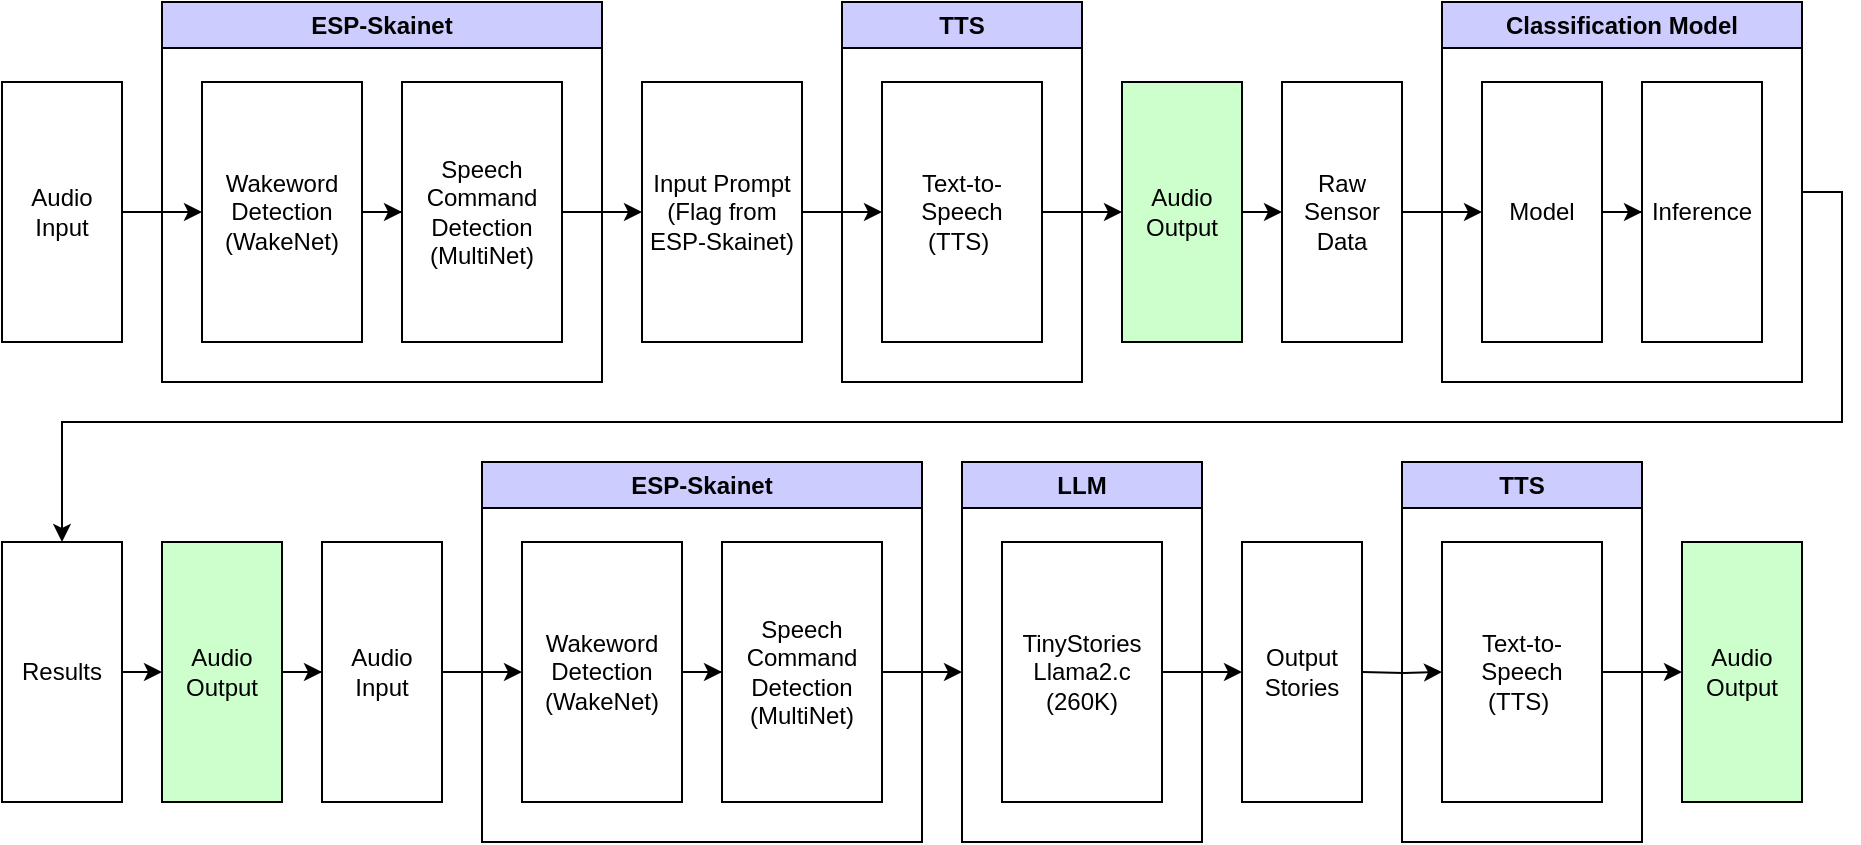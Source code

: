 <mxfile version="25.0.2">
  <diagram name="Page-1" id="g1PIyUs3FElVOOJhLasf">
    <mxGraphModel dx="2524" dy="836" grid="1" gridSize="10" guides="1" tooltips="1" connect="1" arrows="1" fold="1" page="1" pageScale="1" pageWidth="850" pageHeight="1100" math="0" shadow="0">
      <root>
        <mxCell id="0" />
        <mxCell id="1" parent="0" />
        <mxCell id="3cKVN74rRkKG_wHLdOeD-18" style="edgeStyle=orthogonalEdgeStyle;rounded=0;orthogonalLoop=1;jettySize=auto;html=1;exitX=1;exitY=0.5;exitDx=0;exitDy=0;" parent="1" source="3cKVN74rRkKG_wHLdOeD-1" target="3cKVN74rRkKG_wHLdOeD-3" edge="1">
          <mxGeometry relative="1" as="geometry" />
        </mxCell>
        <mxCell id="3cKVN74rRkKG_wHLdOeD-1" value="Audio Input" style="rounded=0;whiteSpace=wrap;html=1;" parent="1" vertex="1">
          <mxGeometry x="-840" y="170" width="60" height="130" as="geometry" />
        </mxCell>
        <mxCell id="3cKVN74rRkKG_wHLdOeD-19" style="edgeStyle=orthogonalEdgeStyle;rounded=0;orthogonalLoop=1;jettySize=auto;html=1;entryX=0;entryY=0.5;entryDx=0;entryDy=0;" parent="1" source="3cKVN74rRkKG_wHLdOeD-3" target="3cKVN74rRkKG_wHLdOeD-4" edge="1">
          <mxGeometry relative="1" as="geometry" />
        </mxCell>
        <mxCell id="3cKVN74rRkKG_wHLdOeD-3" value="Wakeword Detection (WakeNet)" style="rounded=0;whiteSpace=wrap;html=1;" parent="1" vertex="1">
          <mxGeometry x="-740" y="170" width="80" height="130" as="geometry" />
        </mxCell>
        <mxCell id="3cKVN74rRkKG_wHLdOeD-20" style="edgeStyle=orthogonalEdgeStyle;rounded=0;orthogonalLoop=1;jettySize=auto;html=1;entryX=0;entryY=0.5;entryDx=0;entryDy=0;" parent="1" source="3cKVN74rRkKG_wHLdOeD-4" target="3cKVN74rRkKG_wHLdOeD-6" edge="1">
          <mxGeometry relative="1" as="geometry" />
        </mxCell>
        <mxCell id="zPe-NcnxavaPHao_9mBW-1" style="edgeStyle=orthogonalEdgeStyle;rounded=0;orthogonalLoop=1;jettySize=auto;html=1;" parent="1" source="3cKVN74rRkKG_wHLdOeD-6" target="3cKVN74rRkKG_wHLdOeD-16" edge="1">
          <mxGeometry relative="1" as="geometry" />
        </mxCell>
        <mxCell id="3cKVN74rRkKG_wHLdOeD-6" value="Input Prompt (Flag from ESP-Skainet)" style="rounded=0;whiteSpace=wrap;html=1;" parent="1" vertex="1">
          <mxGeometry x="-520" y="170" width="80" height="130" as="geometry" />
        </mxCell>
        <mxCell id="3cKVN74rRkKG_wHLdOeD-22" style="edgeStyle=orthogonalEdgeStyle;rounded=0;orthogonalLoop=1;jettySize=auto;html=1;exitX=1;exitY=0.5;exitDx=0;exitDy=0;entryX=0;entryY=0.5;entryDx=0;entryDy=0;" parent="1" source="3cKVN74rRkKG_wHLdOeD-7" target="3cKVN74rRkKG_wHLdOeD-8" edge="1">
          <mxGeometry relative="1" as="geometry" />
        </mxCell>
        <mxCell id="3cKVN74rRkKG_wHLdOeD-8" value="Output Stories" style="rounded=0;whiteSpace=wrap;html=1;" parent="1" vertex="1">
          <mxGeometry x="-220" y="400" width="60" height="130" as="geometry" />
        </mxCell>
        <mxCell id="3cKVN74rRkKG_wHLdOeD-9" value="ESP-Skainet" style="swimlane;whiteSpace=wrap;html=1;fillColor=#CCCCFF;" parent="1" vertex="1">
          <mxGeometry x="-760" y="130" width="220" height="190" as="geometry" />
        </mxCell>
        <mxCell id="3cKVN74rRkKG_wHLdOeD-4" value="Speech Command Detection (MultiNet)" style="rounded=0;whiteSpace=wrap;html=1;" parent="3cKVN74rRkKG_wHLdOeD-9" vertex="1">
          <mxGeometry x="120" y="40" width="80" height="130" as="geometry" />
        </mxCell>
        <mxCell id="zPe-NcnxavaPHao_9mBW-2" style="edgeStyle=orthogonalEdgeStyle;rounded=0;orthogonalLoop=1;jettySize=auto;html=1;exitX=1;exitY=0.5;exitDx=0;exitDy=0;entryX=0;entryY=0.5;entryDx=0;entryDy=0;" parent="1" source="3cKVN74rRkKG_wHLdOeD-10" target="RC4pYqpB743RhAyDRoEa-1" edge="1">
          <mxGeometry relative="1" as="geometry" />
        </mxCell>
        <mxCell id="3cKVN74rRkKG_wHLdOeD-10" value="Audio Output" style="rounded=0;whiteSpace=wrap;html=1;fillColor=#CCFFCC;" parent="1" vertex="1">
          <mxGeometry x="-280" y="170" width="60" height="130" as="geometry" />
        </mxCell>
        <mxCell id="3cKVN74rRkKG_wHLdOeD-14" value="LLM" style="swimlane;whiteSpace=wrap;html=1;fillColor=#CCCCFF;" parent="1" vertex="1">
          <mxGeometry x="-360" y="360" width="120" height="190" as="geometry" />
        </mxCell>
        <mxCell id="3cKVN74rRkKG_wHLdOeD-7" value="TinyStories Llama2.c (260K)" style="rounded=0;whiteSpace=wrap;html=1;" parent="3cKVN74rRkKG_wHLdOeD-14" vertex="1">
          <mxGeometry x="20" y="40" width="80" height="130" as="geometry" />
        </mxCell>
        <mxCell id="3cKVN74rRkKG_wHLdOeD-24" style="edgeStyle=orthogonalEdgeStyle;rounded=0;orthogonalLoop=1;jettySize=auto;html=1;entryX=0;entryY=0.5;entryDx=0;entryDy=0;" parent="1" source="3cKVN74rRkKG_wHLdOeD-16" target="3cKVN74rRkKG_wHLdOeD-10" edge="1">
          <mxGeometry relative="1" as="geometry" />
        </mxCell>
        <mxCell id="3cKVN74rRkKG_wHLdOeD-16" value="Text-to-Speech (TTS)&amp;nbsp;" style="rounded=0;whiteSpace=wrap;html=1;" parent="1" vertex="1">
          <mxGeometry x="-400" y="170" width="80" height="130" as="geometry" />
        </mxCell>
        <mxCell id="3cKVN74rRkKG_wHLdOeD-17" value="TTS" style="swimlane;whiteSpace=wrap;html=1;fillColor=#CCCCFF;" parent="1" vertex="1">
          <mxGeometry x="-420" y="130" width="120" height="190" as="geometry" />
        </mxCell>
        <mxCell id="RC4pYqpB743RhAyDRoEa-13" style="edgeStyle=orthogonalEdgeStyle;rounded=0;orthogonalLoop=1;jettySize=auto;html=1;exitX=1;exitY=0.5;exitDx=0;exitDy=0;entryX=0;entryY=0.5;entryDx=0;entryDy=0;" parent="1" source="RC4pYqpB743RhAyDRoEa-1" target="RC4pYqpB743RhAyDRoEa-3" edge="1">
          <mxGeometry relative="1" as="geometry" />
        </mxCell>
        <mxCell id="RC4pYqpB743RhAyDRoEa-1" value="Raw Sensor Data" style="rounded=0;whiteSpace=wrap;html=1;" parent="1" vertex="1">
          <mxGeometry x="-200" y="170" width="60" height="130" as="geometry" />
        </mxCell>
        <mxCell id="RC4pYqpB743RhAyDRoEa-17" style="edgeStyle=orthogonalEdgeStyle;rounded=0;orthogonalLoop=1;jettySize=auto;html=1;exitX=1;exitY=0.5;exitDx=0;exitDy=0;entryX=0;entryY=0.5;entryDx=0;entryDy=0;" parent="1" source="RC4pYqpB743RhAyDRoEa-4" target="RC4pYqpB743RhAyDRoEa-16" edge="1">
          <mxGeometry relative="1" as="geometry" />
        </mxCell>
        <mxCell id="RC4pYqpB743RhAyDRoEa-4" value="Results" style="rounded=0;whiteSpace=wrap;html=1;" parent="1" vertex="1">
          <mxGeometry x="-840" y="400" width="60" height="130" as="geometry" />
        </mxCell>
        <mxCell id="zPe-NcnxavaPHao_9mBW-3" style="edgeStyle=orthogonalEdgeStyle;rounded=0;orthogonalLoop=1;jettySize=auto;html=1;exitX=1;exitY=0.5;exitDx=0;exitDy=0;entryX=0.5;entryY=0;entryDx=0;entryDy=0;" parent="1" source="RC4pYqpB743RhAyDRoEa-9" target="RC4pYqpB743RhAyDRoEa-4" edge="1">
          <mxGeometry relative="1" as="geometry">
            <Array as="points">
              <mxPoint x="80" y="225" />
              <mxPoint x="80" y="340" />
              <mxPoint x="-810" y="340" />
            </Array>
          </mxGeometry>
        </mxCell>
        <mxCell id="RC4pYqpB743RhAyDRoEa-9" value="Classification Model" style="swimlane;whiteSpace=wrap;html=1;fillColor=#CCCCFF;" parent="1" vertex="1">
          <mxGeometry x="-120" y="130" width="180" height="190" as="geometry" />
        </mxCell>
        <mxCell id="RC4pYqpB743RhAyDRoEa-14" style="edgeStyle=orthogonalEdgeStyle;rounded=0;orthogonalLoop=1;jettySize=auto;html=1;entryX=0;entryY=0.5;entryDx=0;entryDy=0;" parent="RC4pYqpB743RhAyDRoEa-9" source="RC4pYqpB743RhAyDRoEa-3" target="RC4pYqpB743RhAyDRoEa-12" edge="1">
          <mxGeometry relative="1" as="geometry" />
        </mxCell>
        <mxCell id="RC4pYqpB743RhAyDRoEa-3" value="Model" style="rounded=0;whiteSpace=wrap;html=1;" parent="RC4pYqpB743RhAyDRoEa-9" vertex="1">
          <mxGeometry x="20" y="40" width="60" height="130" as="geometry" />
        </mxCell>
        <mxCell id="RC4pYqpB743RhAyDRoEa-12" value="Inference" style="rounded=0;whiteSpace=wrap;html=1;" parent="RC4pYqpB743RhAyDRoEa-9" vertex="1">
          <mxGeometry x="100" y="40" width="60" height="130" as="geometry" />
        </mxCell>
        <mxCell id="a93ljoxj07o5E534DiNC-1" style="edgeStyle=orthogonalEdgeStyle;rounded=0;orthogonalLoop=1;jettySize=auto;html=1;entryX=0;entryY=0.5;entryDx=0;entryDy=0;" edge="1" parent="1" source="RC4pYqpB743RhAyDRoEa-16" target="zPe-NcnxavaPHao_9mBW-12">
          <mxGeometry relative="1" as="geometry" />
        </mxCell>
        <mxCell id="RC4pYqpB743RhAyDRoEa-16" value="Audio Output" style="rounded=0;whiteSpace=wrap;html=1;fillColor=#CCFFCC;" parent="1" vertex="1">
          <mxGeometry x="-760" y="400" width="60" height="130" as="geometry" />
        </mxCell>
        <mxCell id="RC4pYqpB743RhAyDRoEa-18" style="edgeStyle=orthogonalEdgeStyle;rounded=0;orthogonalLoop=1;jettySize=auto;html=1;entryX=0;entryY=0.5;entryDx=0;entryDy=0;" parent="1" source="RC4pYqpB743RhAyDRoEa-19" target="RC4pYqpB743RhAyDRoEa-21" edge="1">
          <mxGeometry relative="1" as="geometry" />
        </mxCell>
        <mxCell id="RC4pYqpB743RhAyDRoEa-19" value="Wakeword Detection (WakeNet)" style="rounded=0;whiteSpace=wrap;html=1;" parent="1" vertex="1">
          <mxGeometry x="-580" y="400" width="80" height="130" as="geometry" />
        </mxCell>
        <mxCell id="RC4pYqpB743RhAyDRoEa-20" value="ESP-Skainet" style="swimlane;whiteSpace=wrap;html=1;fillColor=#CCCCFF;" parent="1" vertex="1">
          <mxGeometry x="-600" y="360" width="220" height="190" as="geometry" />
        </mxCell>
        <mxCell id="RC4pYqpB743RhAyDRoEa-21" value="Speech Command Detection (MultiNet)" style="rounded=0;whiteSpace=wrap;html=1;" parent="RC4pYqpB743RhAyDRoEa-20" vertex="1">
          <mxGeometry x="120" y="40" width="80" height="130" as="geometry" />
        </mxCell>
        <mxCell id="RC4pYqpB743RhAyDRoEa-24" style="edgeStyle=orthogonalEdgeStyle;rounded=0;orthogonalLoop=1;jettySize=auto;html=1;entryX=0;entryY=0.5;entryDx=0;entryDy=0;" parent="1" source="RC4pYqpB743RhAyDRoEa-21" edge="1">
          <mxGeometry relative="1" as="geometry">
            <mxPoint x="-360" y="465" as="targetPoint" />
          </mxGeometry>
        </mxCell>
        <mxCell id="zPe-NcnxavaPHao_9mBW-4" style="edgeStyle=orthogonalEdgeStyle;rounded=0;orthogonalLoop=1;jettySize=auto;html=1;" parent="1" target="zPe-NcnxavaPHao_9mBW-8" edge="1">
          <mxGeometry relative="1" as="geometry">
            <mxPoint x="-160" y="465" as="sourcePoint" />
          </mxGeometry>
        </mxCell>
        <mxCell id="zPe-NcnxavaPHao_9mBW-6" value="Audio Output" style="rounded=0;whiteSpace=wrap;html=1;fillColor=#CCFFCC;" parent="1" vertex="1">
          <mxGeometry y="400" width="60" height="130" as="geometry" />
        </mxCell>
        <mxCell id="zPe-NcnxavaPHao_9mBW-7" style="edgeStyle=orthogonalEdgeStyle;rounded=0;orthogonalLoop=1;jettySize=auto;html=1;entryX=0;entryY=0.5;entryDx=0;entryDy=0;" parent="1" source="zPe-NcnxavaPHao_9mBW-8" target="zPe-NcnxavaPHao_9mBW-6" edge="1">
          <mxGeometry relative="1" as="geometry" />
        </mxCell>
        <mxCell id="zPe-NcnxavaPHao_9mBW-8" value="Text-to-Speech (TTS)&amp;nbsp;" style="rounded=0;whiteSpace=wrap;html=1;" parent="1" vertex="1">
          <mxGeometry x="-120" y="400" width="80" height="130" as="geometry" />
        </mxCell>
        <mxCell id="zPe-NcnxavaPHao_9mBW-9" value="TTS" style="swimlane;whiteSpace=wrap;html=1;fillColor=#CCCCFF;" parent="1" vertex="1">
          <mxGeometry x="-140" y="360" width="120" height="190" as="geometry" />
        </mxCell>
        <mxCell id="zPe-NcnxavaPHao_9mBW-13" style="edgeStyle=orthogonalEdgeStyle;rounded=0;orthogonalLoop=1;jettySize=auto;html=1;entryX=0;entryY=0.5;entryDx=0;entryDy=0;" parent="1" source="zPe-NcnxavaPHao_9mBW-12" target="RC4pYqpB743RhAyDRoEa-19" edge="1">
          <mxGeometry relative="1" as="geometry" />
        </mxCell>
        <mxCell id="zPe-NcnxavaPHao_9mBW-12" value="Audio Input" style="rounded=0;whiteSpace=wrap;html=1;fillColor=#FFFFFF;" parent="1" vertex="1">
          <mxGeometry x="-680" y="400" width="60" height="130" as="geometry" />
        </mxCell>
      </root>
    </mxGraphModel>
  </diagram>
</mxfile>
